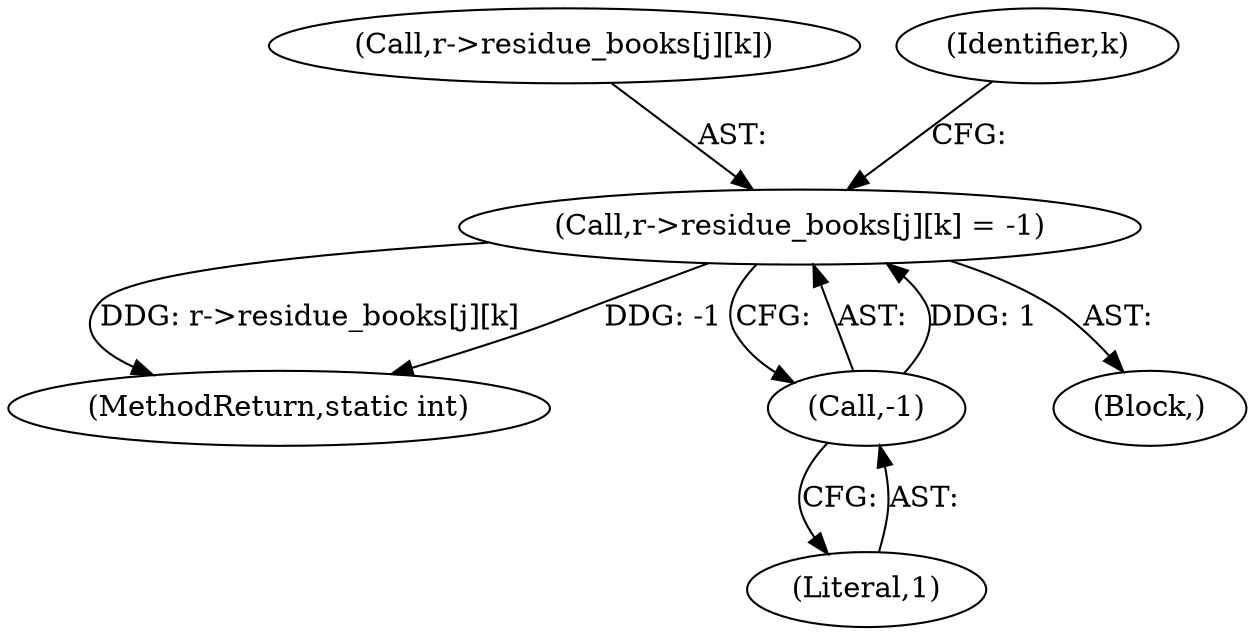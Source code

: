 digraph "0_stb_244d83bc3d859293f55812d48b3db168e581f6ab_0@array" {
"1002534" [label="(Call,r->residue_books[j][k] = -1)"];
"1002542" [label="(Call,-1)"];
"1002535" [label="(Call,r->residue_books[j][k])"];
"1003546" [label="(MethodReturn,static int)"];
"1002543" [label="(Literal,1)"];
"1002533" [label="(Block,)"];
"1002534" [label="(Call,r->residue_books[j][k] = -1)"];
"1002542" [label="(Call,-1)"];
"1002494" [label="(Identifier,k)"];
"1002534" -> "1002533"  [label="AST: "];
"1002534" -> "1002542"  [label="CFG: "];
"1002535" -> "1002534"  [label="AST: "];
"1002542" -> "1002534"  [label="AST: "];
"1002494" -> "1002534"  [label="CFG: "];
"1002534" -> "1003546"  [label="DDG: r->residue_books[j][k]"];
"1002534" -> "1003546"  [label="DDG: -1"];
"1002542" -> "1002534"  [label="DDG: 1"];
"1002542" -> "1002543"  [label="CFG: "];
"1002543" -> "1002542"  [label="AST: "];
}
